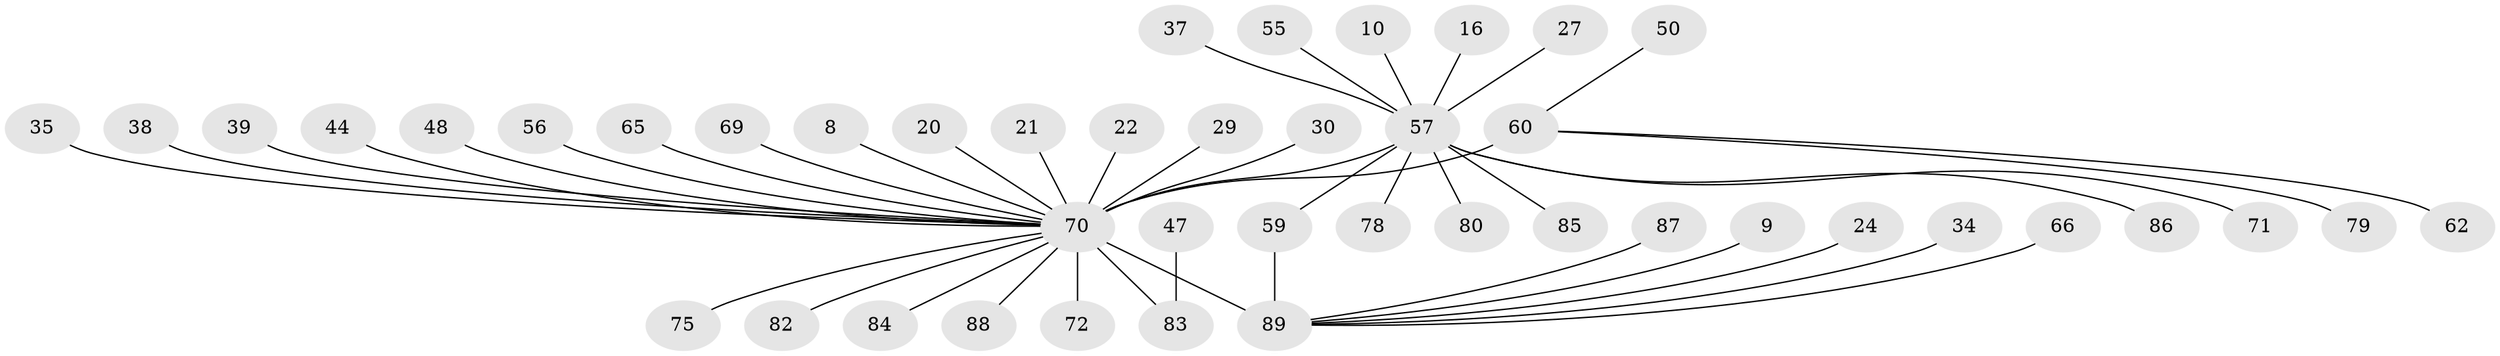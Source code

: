 // original degree distribution, {13: 0.02247191011235955, 21: 0.011235955056179775, 14: 0.011235955056179775, 5: 0.033707865168539325, 1: 0.4943820224719101, 7: 0.02247191011235955, 3: 0.1348314606741573, 2: 0.23595505617977527, 4: 0.02247191011235955, 6: 0.011235955056179775}
// Generated by graph-tools (version 1.1) at 2025/47/03/09/25 04:47:26]
// undirected, 44 vertices, 44 edges
graph export_dot {
graph [start="1"]
  node [color=gray90,style=filled];
  8;
  9;
  10;
  16;
  20;
  21;
  22;
  24;
  27 [super="+19"];
  29;
  30;
  34;
  35;
  37;
  38;
  39;
  44;
  47;
  48;
  50;
  55;
  56;
  57 [super="+45+18+33"];
  59;
  60 [super="+54+14"];
  62;
  65 [super="+26+43"];
  66;
  69;
  70 [super="+31+40+32+64"];
  71;
  72 [super="+68"];
  75 [super="+73"];
  78 [super="+52"];
  79;
  80;
  82 [super="+74"];
  83 [super="+28+58"];
  84;
  85;
  86 [super="+76"];
  87;
  88;
  89 [super="+77+81"];
  8 -- 70;
  9 -- 89;
  10 -- 57;
  16 -- 57;
  20 -- 70;
  21 -- 70;
  22 -- 70;
  24 -- 89;
  27 -- 57;
  29 -- 70;
  30 -- 70;
  34 -- 89;
  35 -- 70;
  37 -- 57;
  38 -- 70;
  39 -- 70;
  44 -- 70;
  47 -- 83;
  48 -- 70;
  50 -- 60;
  55 -- 57;
  56 -- 70;
  57 -- 70 [weight=7];
  57 -- 71;
  57 -- 59;
  57 -- 78 [weight=2];
  57 -- 80;
  57 -- 85;
  57 -- 86;
  59 -- 89;
  60 -- 79;
  60 -- 70 [weight=4];
  60 -- 62;
  65 -- 70;
  66 -- 89;
  69 -- 70;
  70 -- 88;
  70 -- 82 [weight=2];
  70 -- 75 [weight=2];
  70 -- 72;
  70 -- 83 [weight=2];
  70 -- 84;
  70 -- 89 [weight=7];
  87 -- 89;
}
